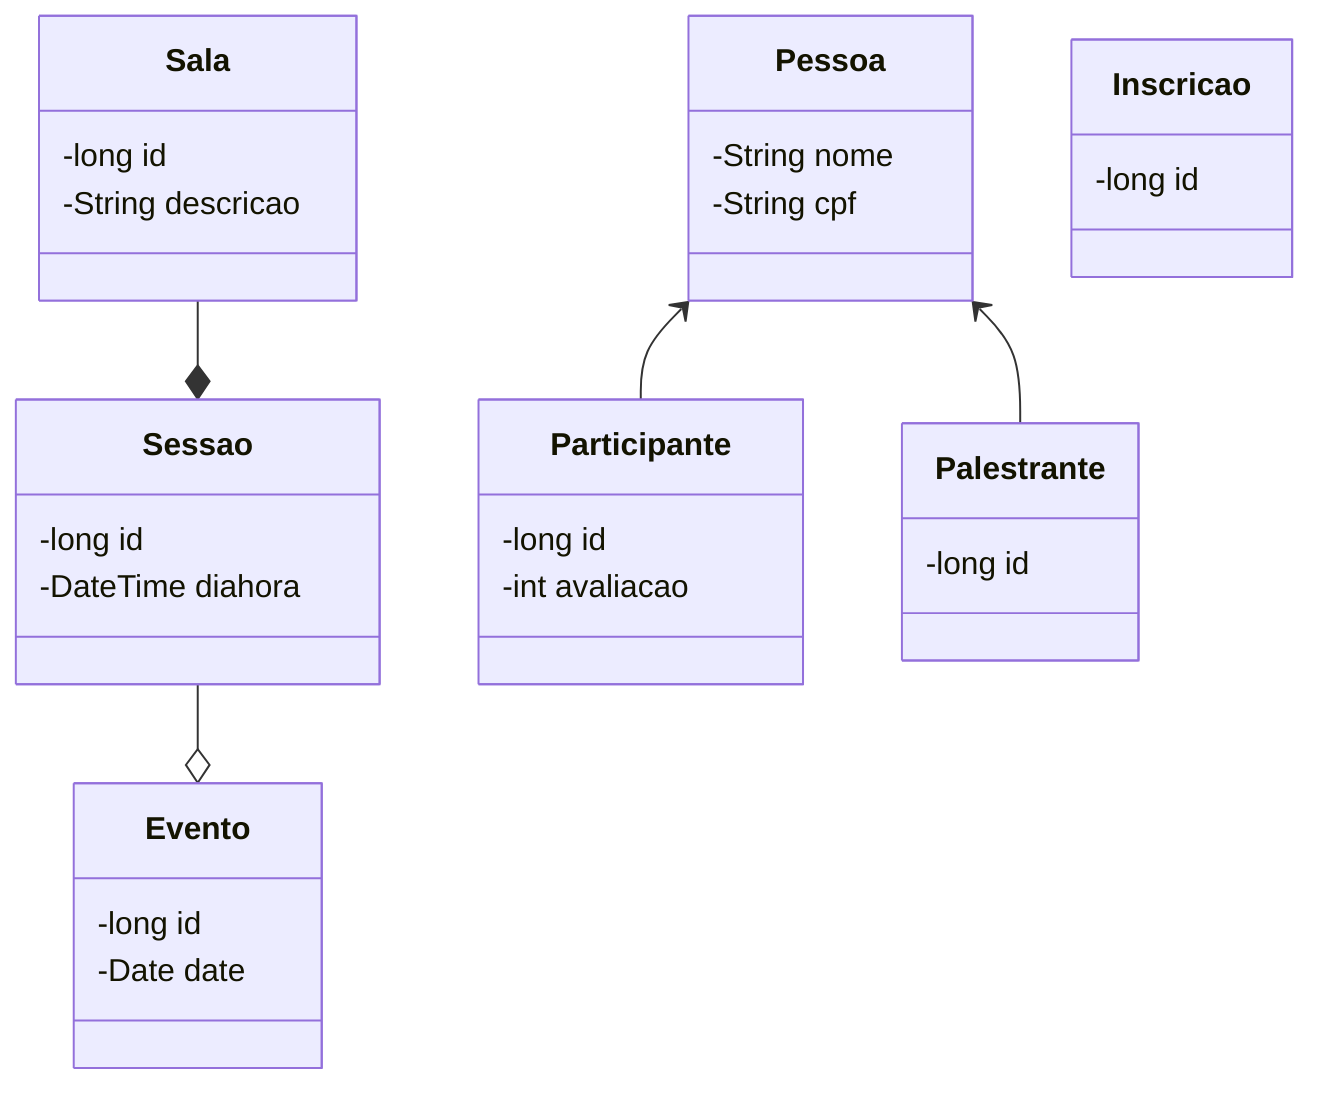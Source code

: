 classDiagram

class Sala{
    -long id
    -String descricao
}

class Sessao{
    -long id
    -DateTime diahora
}

class Pessoa{
    -String nome
    -String cpf
}

class Participante{
    -long id
    -int avaliacao
}

class Palestrante{
    -long id
}

class Inscricao{
    -long id
}

class Evento{
    -long id
    -Date date
}

%% Heranças

Pessoa <-- Palestrante
Pessoa <-- Participante

%%

Sala --* Sessao
Sessao --o Evento
